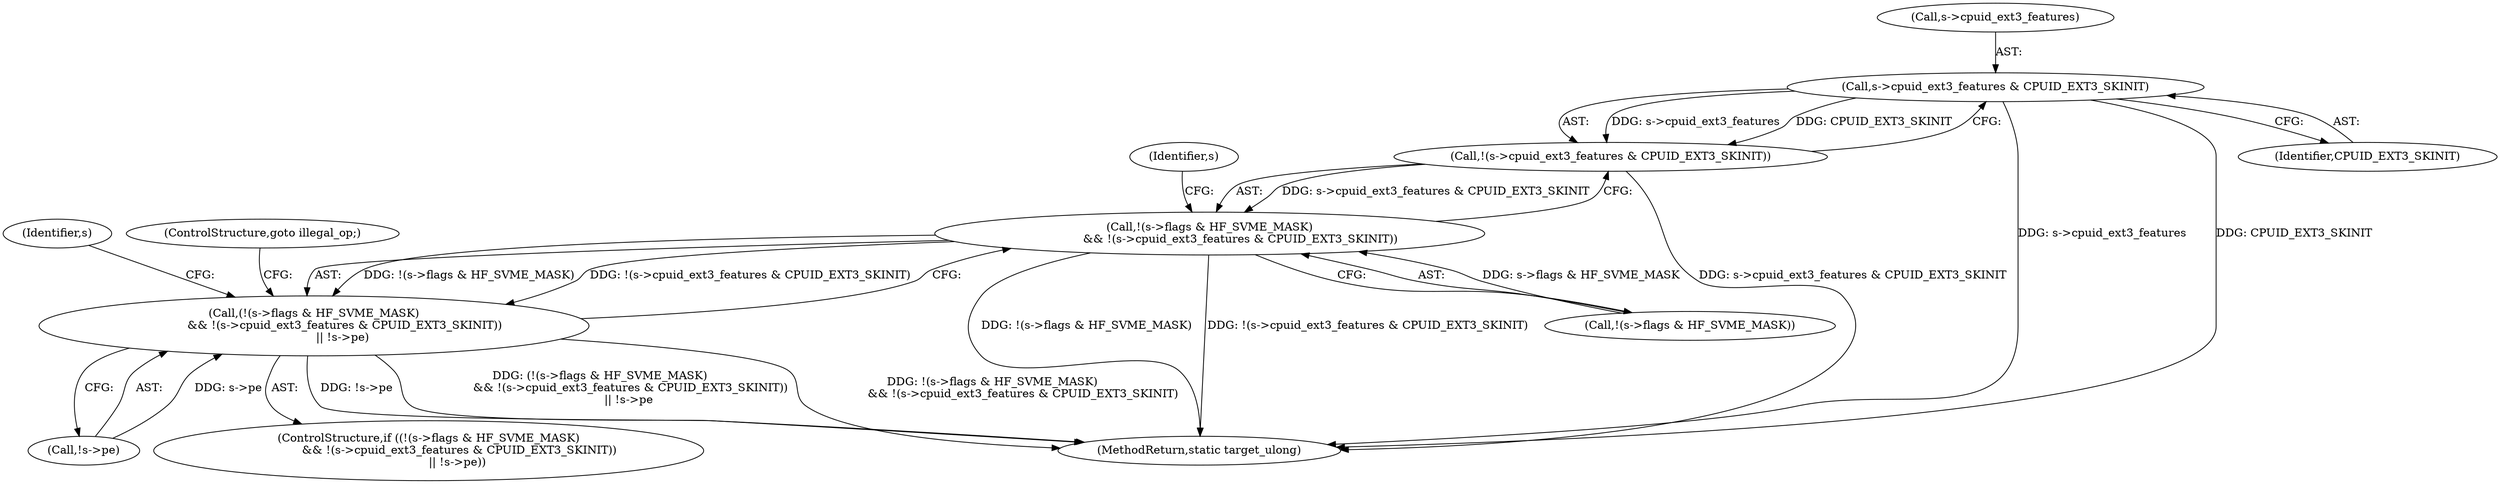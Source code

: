 digraph "0_qemu_30663fd26c0307e414622c7a8607fbc04f92ec14@pointer" {
"1009124" [label="(Call,s->cpuid_ext3_features & CPUID_EXT3_SKINIT)"];
"1009123" [label="(Call,!(s->cpuid_ext3_features & CPUID_EXT3_SKINIT))"];
"1009116" [label="(Call,!(s->flags & HF_SVME_MASK)\n                 && !(s->cpuid_ext3_features & CPUID_EXT3_SKINIT))"];
"1009115" [label="(Call,(!(s->flags & HF_SVME_MASK)\n                 && !(s->cpuid_ext3_features & CPUID_EXT3_SKINIT))\n                || !s->pe)"];
"1009136" [label="(Identifier,s)"];
"1011840" [label="(MethodReturn,static target_ulong)"];
"1009115" [label="(Call,(!(s->flags & HF_SVME_MASK)\n                 && !(s->cpuid_ext3_features & CPUID_EXT3_SKINIT))\n                || !s->pe)"];
"1009128" [label="(Identifier,CPUID_EXT3_SKINIT)"];
"1009116" [label="(Call,!(s->flags & HF_SVME_MASK)\n                 && !(s->cpuid_ext3_features & CPUID_EXT3_SKINIT))"];
"1009129" [label="(Call,!s->pe)"];
"1009117" [label="(Call,!(s->flags & HF_SVME_MASK))"];
"1009131" [label="(Identifier,s)"];
"1009134" [label="(ControlStructure,goto illegal_op;)"];
"1009123" [label="(Call,!(s->cpuid_ext3_features & CPUID_EXT3_SKINIT))"];
"1009114" [label="(ControlStructure,if ((!(s->flags & HF_SVME_MASK)\n                 && !(s->cpuid_ext3_features & CPUID_EXT3_SKINIT))\n                || !s->pe))"];
"1009125" [label="(Call,s->cpuid_ext3_features)"];
"1009124" [label="(Call,s->cpuid_ext3_features & CPUID_EXT3_SKINIT)"];
"1009124" -> "1009123"  [label="AST: "];
"1009124" -> "1009128"  [label="CFG: "];
"1009125" -> "1009124"  [label="AST: "];
"1009128" -> "1009124"  [label="AST: "];
"1009123" -> "1009124"  [label="CFG: "];
"1009124" -> "1011840"  [label="DDG: s->cpuid_ext3_features"];
"1009124" -> "1011840"  [label="DDG: CPUID_EXT3_SKINIT"];
"1009124" -> "1009123"  [label="DDG: s->cpuid_ext3_features"];
"1009124" -> "1009123"  [label="DDG: CPUID_EXT3_SKINIT"];
"1009123" -> "1009116"  [label="AST: "];
"1009116" -> "1009123"  [label="CFG: "];
"1009123" -> "1011840"  [label="DDG: s->cpuid_ext3_features & CPUID_EXT3_SKINIT"];
"1009123" -> "1009116"  [label="DDG: s->cpuid_ext3_features & CPUID_EXT3_SKINIT"];
"1009116" -> "1009115"  [label="AST: "];
"1009116" -> "1009117"  [label="CFG: "];
"1009117" -> "1009116"  [label="AST: "];
"1009131" -> "1009116"  [label="CFG: "];
"1009115" -> "1009116"  [label="CFG: "];
"1009116" -> "1011840"  [label="DDG: !(s->flags & HF_SVME_MASK)"];
"1009116" -> "1011840"  [label="DDG: !(s->cpuid_ext3_features & CPUID_EXT3_SKINIT)"];
"1009116" -> "1009115"  [label="DDG: !(s->flags & HF_SVME_MASK)"];
"1009116" -> "1009115"  [label="DDG: !(s->cpuid_ext3_features & CPUID_EXT3_SKINIT)"];
"1009117" -> "1009116"  [label="DDG: s->flags & HF_SVME_MASK"];
"1009115" -> "1009114"  [label="AST: "];
"1009115" -> "1009129"  [label="CFG: "];
"1009129" -> "1009115"  [label="AST: "];
"1009134" -> "1009115"  [label="CFG: "];
"1009136" -> "1009115"  [label="CFG: "];
"1009115" -> "1011840"  [label="DDG: !s->pe"];
"1009115" -> "1011840"  [label="DDG: (!(s->flags & HF_SVME_MASK)\n                 && !(s->cpuid_ext3_features & CPUID_EXT3_SKINIT))\n                || !s->pe"];
"1009115" -> "1011840"  [label="DDG: !(s->flags & HF_SVME_MASK)\n                 && !(s->cpuid_ext3_features & CPUID_EXT3_SKINIT)"];
"1009129" -> "1009115"  [label="DDG: s->pe"];
}
